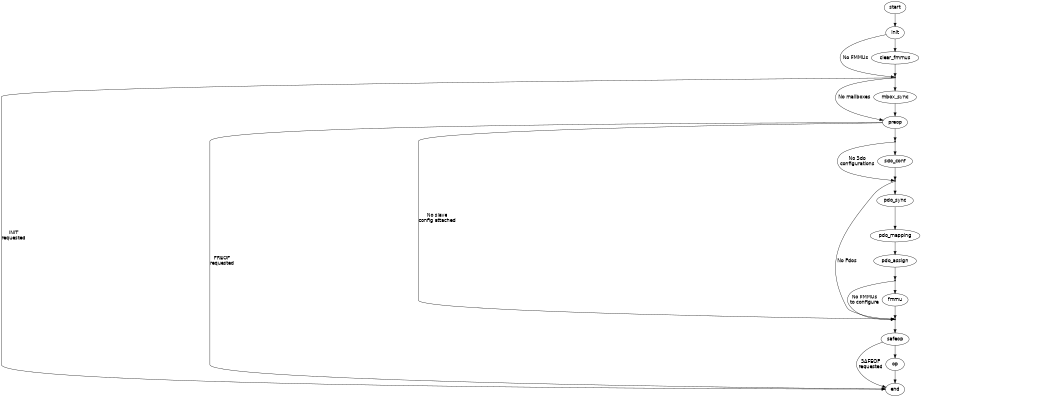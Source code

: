 
/* $Id$ */

digraph slaveconf {
    size="7,9"
    center=1
    ratio=fill

    start [fontname="Helvetica"]
    start -> init [weight=10]

    init [fontname="Helvetica"]
    //init -> init
    //init -> error
    init -> enter_mbox_sync [fontname="Helvetica",label ="No FMMUs"]
    init -> clear_fmmus [weight=10]

    clear_fmmus [fontname="Helvetica"]
    //clear_fmmus -> clear_fmmus
    //clear_fmmus -> error
    clear_fmmus -> enter_mbox_sync [weight=10]

    enter_mbox_sync [shape=point,label=""]
    enter_mbox_sync -> end [fontname="Helvetica",label="INIT\nrequested"]
    enter_mbox_sync -> preop [fontname="Helvetica",label="No mailboxes"]
    enter_mbox_sync -> mbox_sync [weight=10]

    mbox_sync [fontname="Helvetica"]
    //mbox_sync -> mbox_sync
    //mbox_sync -> error
    mbox_sync -> preop [weight=10]

    preop [fontname="Helvetica"]
    //preop -> preop
    //preop -> error
    preop -> end [fontname="Helvetica",label="PREOP\nrequested"]
    preop -> enter_safeop [fontname="Helvetica",label="No slave\nconfig attached"]
    preop -> enter_sdo_conf [weight=10]

    enter_sdo_conf [shape=point,label=""]
    enter_sdo_conf -> enter_pdo_sync [fontname="Helvetica",label="No Sdo\nconfigurations"]
    enter_sdo_conf -> sdo_conf [weight=10]

    sdo_conf [fontname="Helvetica"]
    //sdo_conf -> sdo_conf
    //sdo_conf -> error
    sdo_conf -> enter_pdo_sync [weight=10]

    enter_pdo_sync [shape=point,label=""]
    enter_pdo_sync -> enter_safeop [fontname="Helvetica",label="No Pdos"]
    enter_pdo_sync -> pdo_sync [weight=10]

    pdo_sync [fontname="Helvetica"]
    //pdo_sync -> pdo_sync
    //pdo_sync -> error
    pdo_sync -> pdo_mapping [weight=10]

    pdo_mapping [fontname="Helvetica"]
    //pdo_mapping -> pdo_mapping
    //pdo_mapping -> error
    pdo_mapping -> pdo_assign [weight=10]

    pdo_assign [fontname="Helvetica"]
    //pdo_assign -> pdo_assign
    //pdo_assign -> error
    pdo_assign -> enter_fmmu [weight=10]

    enter_fmmu [shape=point,label=""]
    enter_fmmu -> enter_safeop [fontname="Helvetica",label="No FMMUs\nto configure"]
    enter_fmmu -> fmmu [weight=10]

    fmmu [fontname="Helvetica"]
    //fmmu -> fmmu
    //fmmu -> error
    fmmu -> enter_safeop [weight=10]

    enter_safeop [shape=point,label=""]
    enter_safeop -> safeop [weight=10]

    safeop [fontname="Helvetica"]
    //safeop -> safeop
    //safeop -> error
    safeop -> end [fontname="Helvetica",label="SAFEOP\nrequested"]
    safeop -> op [weight=10]

    op [fontname="Helvetica"]
    //op -> op
    //op -> error
    op -> end [weight=10]

    end [fontname="Helvetica"]
}
